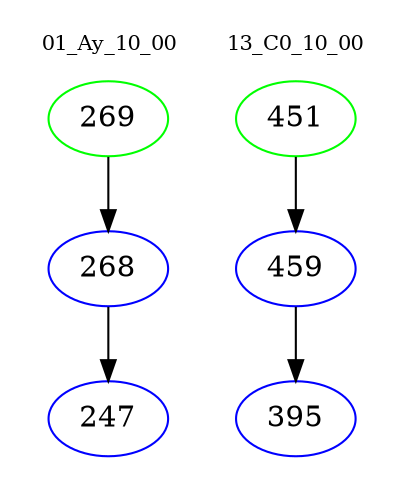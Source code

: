 digraph{
subgraph cluster_0 {
color = white
label = "01_Ay_10_00";
fontsize=10;
T0_269 [label="269", color="green"]
T0_269 -> T0_268 [color="black"]
T0_268 [label="268", color="blue"]
T0_268 -> T0_247 [color="black"]
T0_247 [label="247", color="blue"]
}
subgraph cluster_1 {
color = white
label = "13_C0_10_00";
fontsize=10;
T1_451 [label="451", color="green"]
T1_451 -> T1_459 [color="black"]
T1_459 [label="459", color="blue"]
T1_459 -> T1_395 [color="black"]
T1_395 [label="395", color="blue"]
}
}
